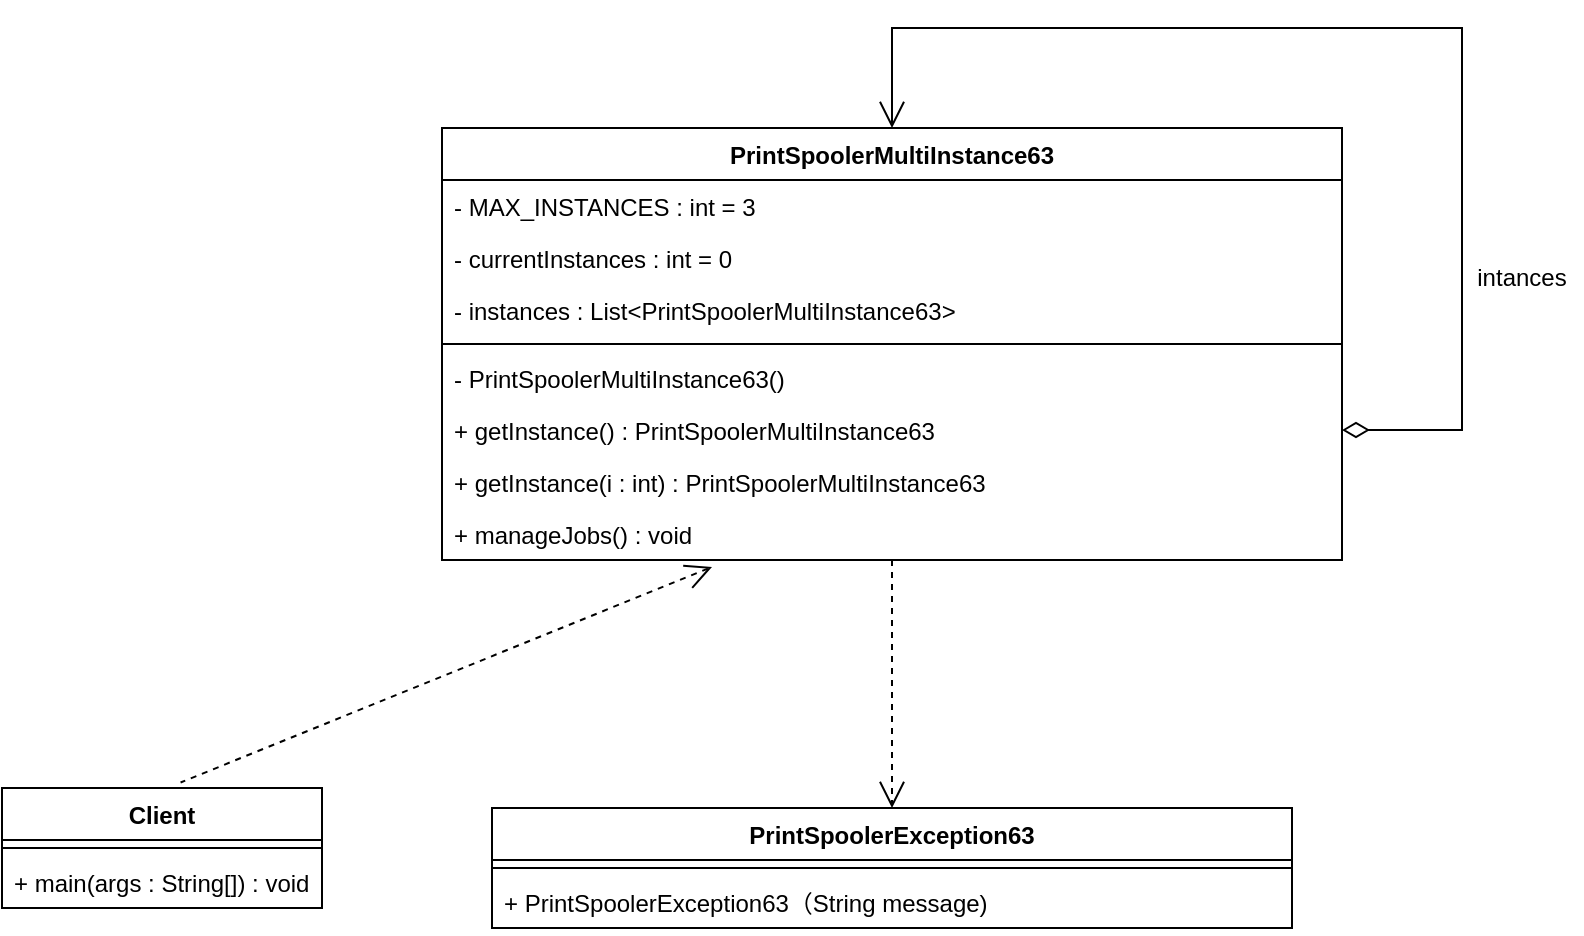 <mxfile version="22.0.6" type="github">
  <diagram name="第 1 页" id="Fk18m9d0lwrNYuNYCj-O">
    <mxGraphModel dx="1868" dy="826" grid="1" gridSize="10" guides="1" tooltips="1" connect="1" arrows="1" fold="1" page="1" pageScale="1" pageWidth="827" pageHeight="1169" math="0" shadow="0">
      <root>
        <mxCell id="0" />
        <mxCell id="1" parent="0" />
        <mxCell id="JaXZkV2CJuEulJJ2Ro7w-28" style="edgeStyle=orthogonalEdgeStyle;rounded=0;orthogonalLoop=1;jettySize=auto;html=1;exitX=0.5;exitY=1;exitDx=0;exitDy=0;entryX=0.5;entryY=0;entryDx=0;entryDy=0;dashed=1;endArrow=open;endFill=0;startSize=11;endSize=11;" edge="1" parent="1" source="JaXZkV2CJuEulJJ2Ro7w-1" target="JaXZkV2CJuEulJJ2Ro7w-23">
          <mxGeometry relative="1" as="geometry" />
        </mxCell>
        <mxCell id="JaXZkV2CJuEulJJ2Ro7w-1" value="PrintSpoolerMultiInstance63" style="swimlane;fontStyle=1;align=center;verticalAlign=top;childLayout=stackLayout;horizontal=1;startSize=26;horizontalStack=0;resizeParent=1;resizeParentMax=0;resizeLast=0;collapsible=1;marginBottom=0;whiteSpace=wrap;html=1;" vertex="1" parent="1">
          <mxGeometry x="200" y="90" width="450" height="216" as="geometry" />
        </mxCell>
        <mxCell id="JaXZkV2CJuEulJJ2Ro7w-2" value="- MAX_INSTANCES : int = 3" style="text;strokeColor=none;fillColor=none;align=left;verticalAlign=top;spacingLeft=4;spacingRight=4;overflow=hidden;rotatable=0;points=[[0,0.5],[1,0.5]];portConstraint=eastwest;whiteSpace=wrap;html=1;" vertex="1" parent="JaXZkV2CJuEulJJ2Ro7w-1">
          <mxGeometry y="26" width="450" height="26" as="geometry" />
        </mxCell>
        <mxCell id="JaXZkV2CJuEulJJ2Ro7w-14" value="- currentInstances : int = 0" style="text;strokeColor=none;fillColor=none;align=left;verticalAlign=top;spacingLeft=4;spacingRight=4;overflow=hidden;rotatable=0;points=[[0,0.5],[1,0.5]];portConstraint=eastwest;whiteSpace=wrap;html=1;" vertex="1" parent="JaXZkV2CJuEulJJ2Ro7w-1">
          <mxGeometry y="52" width="450" height="26" as="geometry" />
        </mxCell>
        <mxCell id="JaXZkV2CJuEulJJ2Ro7w-13" value="&lt;font style=&quot;font-size: 12px;&quot;&gt;- instances :&amp;nbsp;List&lt;span style=&quot;background-color: rgb(255, 255, 255);&quot;&gt;&amp;lt;&lt;/span&gt;&lt;span style=&quot;background-color: rgb(255, 255, 255);&quot;&gt;PrintSpoolerMultiInstance63&lt;/span&gt;&lt;span style=&quot;background-color: rgb(255, 255, 255);&quot;&gt;&amp;gt;&lt;/span&gt;&lt;/font&gt;" style="text;strokeColor=none;fillColor=none;align=left;verticalAlign=top;spacingLeft=4;spacingRight=4;overflow=hidden;rotatable=0;points=[[0,0.5],[1,0.5]];portConstraint=eastwest;whiteSpace=wrap;html=1;" vertex="1" parent="JaXZkV2CJuEulJJ2Ro7w-1">
          <mxGeometry y="78" width="450" height="26" as="geometry" />
        </mxCell>
        <mxCell id="JaXZkV2CJuEulJJ2Ro7w-3" value="" style="line;strokeWidth=1;fillColor=none;align=left;verticalAlign=middle;spacingTop=-1;spacingLeft=3;spacingRight=3;rotatable=0;labelPosition=right;points=[];portConstraint=eastwest;strokeColor=inherit;fontFamily=Helvetica;fontSize=11;" vertex="1" parent="JaXZkV2CJuEulJJ2Ro7w-1">
          <mxGeometry y="104" width="450" height="8" as="geometry" />
        </mxCell>
        <mxCell id="JaXZkV2CJuEulJJ2Ro7w-4" value="-&amp;nbsp;PrintSpoolerMultiInstance63()" style="text;strokeColor=none;fillColor=none;align=left;verticalAlign=top;spacingLeft=4;spacingRight=4;overflow=hidden;rotatable=0;points=[[0,0.5],[1,0.5]];portConstraint=eastwest;whiteSpace=wrap;html=1;" vertex="1" parent="JaXZkV2CJuEulJJ2Ro7w-1">
          <mxGeometry y="112" width="450" height="26" as="geometry" />
        </mxCell>
        <mxCell id="JaXZkV2CJuEulJJ2Ro7w-17" value="+ getInstance() :&amp;nbsp;PrintSpoolerMultiInstance63" style="text;strokeColor=none;fillColor=none;align=left;verticalAlign=top;spacingLeft=4;spacingRight=4;overflow=hidden;rotatable=0;points=[[0,0.5],[1,0.5]];portConstraint=eastwest;whiteSpace=wrap;html=1;" vertex="1" parent="JaXZkV2CJuEulJJ2Ro7w-1">
          <mxGeometry y="138" width="450" height="26" as="geometry" />
        </mxCell>
        <mxCell id="JaXZkV2CJuEulJJ2Ro7w-16" value="+ getInstance(i : int) :&amp;nbsp;PrintSpoolerMultiInstance63" style="text;strokeColor=none;fillColor=none;align=left;verticalAlign=top;spacingLeft=4;spacingRight=4;overflow=hidden;rotatable=0;points=[[0,0.5],[1,0.5]];portConstraint=eastwest;whiteSpace=wrap;html=1;" vertex="1" parent="JaXZkV2CJuEulJJ2Ro7w-1">
          <mxGeometry y="164" width="450" height="26" as="geometry" />
        </mxCell>
        <mxCell id="JaXZkV2CJuEulJJ2Ro7w-15" value="+ manageJobs() : void" style="text;strokeColor=none;fillColor=none;align=left;verticalAlign=top;spacingLeft=4;spacingRight=4;overflow=hidden;rotatable=0;points=[[0,0.5],[1,0.5]];portConstraint=eastwest;whiteSpace=wrap;html=1;" vertex="1" parent="JaXZkV2CJuEulJJ2Ro7w-1">
          <mxGeometry y="190" width="450" height="26" as="geometry" />
        </mxCell>
        <mxCell id="JaXZkV2CJuEulJJ2Ro7w-27" style="edgeStyle=orthogonalEdgeStyle;rounded=0;orthogonalLoop=1;jettySize=auto;html=1;exitX=0.5;exitY=0;exitDx=0;exitDy=0;entryX=1;entryY=0.5;entryDx=0;entryDy=0;endArrow=diamondThin;endFill=0;startSize=11;endSize=11;startArrow=open;startFill=0;" edge="1" parent="JaXZkV2CJuEulJJ2Ro7w-1" source="JaXZkV2CJuEulJJ2Ro7w-1" target="JaXZkV2CJuEulJJ2Ro7w-17">
          <mxGeometry relative="1" as="geometry">
            <Array as="points">
              <mxPoint x="225" y="-50" />
              <mxPoint x="510" y="-50" />
              <mxPoint x="510" y="151" />
            </Array>
          </mxGeometry>
        </mxCell>
        <mxCell id="JaXZkV2CJuEulJJ2Ro7w-9" value="Client" style="swimlane;fontStyle=1;align=center;verticalAlign=top;childLayout=stackLayout;horizontal=1;startSize=26;horizontalStack=0;resizeParent=1;resizeParentMax=0;resizeLast=0;collapsible=1;marginBottom=0;whiteSpace=wrap;html=1;" vertex="1" parent="1">
          <mxGeometry x="-20" y="420" width="160" height="60" as="geometry" />
        </mxCell>
        <mxCell id="JaXZkV2CJuEulJJ2Ro7w-11" value="" style="line;strokeWidth=1;fillColor=none;align=left;verticalAlign=middle;spacingTop=-1;spacingLeft=3;spacingRight=3;rotatable=0;labelPosition=right;points=[];portConstraint=eastwest;strokeColor=inherit;" vertex="1" parent="JaXZkV2CJuEulJJ2Ro7w-9">
          <mxGeometry y="26" width="160" height="8" as="geometry" />
        </mxCell>
        <mxCell id="JaXZkV2CJuEulJJ2Ro7w-12" value="+ main(args : String[]) : void" style="text;strokeColor=none;fillColor=none;align=left;verticalAlign=top;spacingLeft=4;spacingRight=4;overflow=hidden;rotatable=0;points=[[0,0.5],[1,0.5]];portConstraint=eastwest;whiteSpace=wrap;html=1;" vertex="1" parent="JaXZkV2CJuEulJJ2Ro7w-9">
          <mxGeometry y="34" width="160" height="26" as="geometry" />
        </mxCell>
        <mxCell id="JaXZkV2CJuEulJJ2Ro7w-23" value="PrintSpoolerException63" style="swimlane;fontStyle=1;align=center;verticalAlign=top;childLayout=stackLayout;horizontal=1;startSize=26;horizontalStack=0;resizeParent=1;resizeParentMax=0;resizeLast=0;collapsible=1;marginBottom=0;whiteSpace=wrap;html=1;" vertex="1" parent="1">
          <mxGeometry x="225" y="430" width="400" height="60" as="geometry" />
        </mxCell>
        <mxCell id="JaXZkV2CJuEulJJ2Ro7w-25" value="" style="line;strokeWidth=1;fillColor=none;align=left;verticalAlign=middle;spacingTop=-1;spacingLeft=3;spacingRight=3;rotatable=0;labelPosition=right;points=[];portConstraint=eastwest;strokeColor=inherit;" vertex="1" parent="JaXZkV2CJuEulJJ2Ro7w-23">
          <mxGeometry y="26" width="400" height="8" as="geometry" />
        </mxCell>
        <mxCell id="JaXZkV2CJuEulJJ2Ro7w-26" value="+ PrintSpoolerException63（String message)" style="text;strokeColor=none;fillColor=none;align=left;verticalAlign=top;spacingLeft=4;spacingRight=4;overflow=hidden;rotatable=0;points=[[0,0.5],[1,0.5]];portConstraint=eastwest;whiteSpace=wrap;html=1;" vertex="1" parent="JaXZkV2CJuEulJJ2Ro7w-23">
          <mxGeometry y="34" width="400" height="26" as="geometry" />
        </mxCell>
        <mxCell id="JaXZkV2CJuEulJJ2Ro7w-29" value="" style="endArrow=none;html=1;rounded=0;exitX=0.3;exitY=1.133;exitDx=0;exitDy=0;exitPerimeter=0;dashed=1;endFill=0;startSize=11;endSize=11;entryX=0.558;entryY=-0.046;entryDx=0;entryDy=0;startArrow=open;startFill=0;entryPerimeter=0;" edge="1" parent="1" source="JaXZkV2CJuEulJJ2Ro7w-15" target="JaXZkV2CJuEulJJ2Ro7w-9">
          <mxGeometry width="50" height="50" relative="1" as="geometry">
            <mxPoint x="50" y="330" as="sourcePoint" />
            <mxPoint x="80" y="420" as="targetPoint" />
          </mxGeometry>
        </mxCell>
        <mxCell id="JaXZkV2CJuEulJJ2Ro7w-36" value="intances" style="text;html=1;strokeColor=none;fillColor=none;align=center;verticalAlign=middle;whiteSpace=wrap;rounded=0;" vertex="1" parent="1">
          <mxGeometry x="710" y="150" width="60" height="30" as="geometry" />
        </mxCell>
      </root>
    </mxGraphModel>
  </diagram>
</mxfile>
